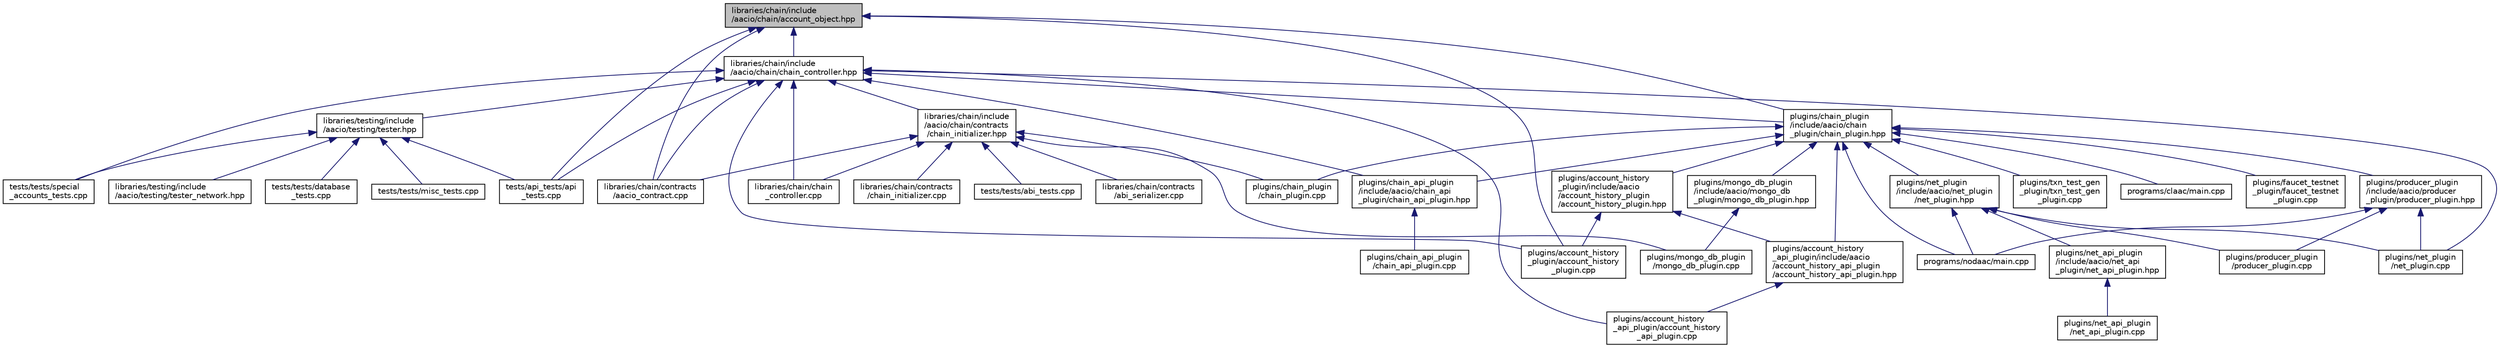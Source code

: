 digraph "libraries/chain/include/aacio/chain/account_object.hpp"
{
  edge [fontname="Helvetica",fontsize="10",labelfontname="Helvetica",labelfontsize="10"];
  node [fontname="Helvetica",fontsize="10",shape=record];
  Node153 [label="libraries/chain/include\l/aacio/chain/account_object.hpp",height=0.2,width=0.4,color="black", fillcolor="grey75", style="filled", fontcolor="black"];
  Node153 -> Node154 [dir="back",color="midnightblue",fontsize="10",style="solid"];
  Node154 [label="libraries/chain/contracts\l/aacio_contract.cpp",height=0.2,width=0.4,color="black", fillcolor="white", style="filled",URL="$aacio__contract_8cpp.html"];
  Node153 -> Node155 [dir="back",color="midnightblue",fontsize="10",style="solid"];
  Node155 [label="libraries/chain/include\l/aacio/chain/chain_controller.hpp",height=0.2,width=0.4,color="black", fillcolor="white", style="filled",URL="$chain__controller_8hpp.html"];
  Node155 -> Node156 [dir="back",color="midnightblue",fontsize="10",style="solid"];
  Node156 [label="libraries/chain/chain\l_controller.cpp",height=0.2,width=0.4,color="black", fillcolor="white", style="filled",URL="$chain__controller_8cpp.html"];
  Node155 -> Node154 [dir="back",color="midnightblue",fontsize="10",style="solid"];
  Node155 -> Node157 [dir="back",color="midnightblue",fontsize="10",style="solid"];
  Node157 [label="libraries/chain/include\l/aacio/chain/contracts\l/chain_initializer.hpp",height=0.2,width=0.4,color="black", fillcolor="white", style="filled",URL="$chain__initializer_8hpp.html"];
  Node157 -> Node156 [dir="back",color="midnightblue",fontsize="10",style="solid"];
  Node157 -> Node154 [dir="back",color="midnightblue",fontsize="10",style="solid"];
  Node157 -> Node158 [dir="back",color="midnightblue",fontsize="10",style="solid"];
  Node158 [label="libraries/chain/contracts\l/abi_serializer.cpp",height=0.2,width=0.4,color="black", fillcolor="white", style="filled",URL="$abi__serializer_8cpp.html"];
  Node157 -> Node159 [dir="back",color="midnightblue",fontsize="10",style="solid"];
  Node159 [label="libraries/chain/contracts\l/chain_initializer.cpp",height=0.2,width=0.4,color="black", fillcolor="white", style="filled",URL="$chain__initializer_8cpp.html"];
  Node157 -> Node160 [dir="back",color="midnightblue",fontsize="10",style="solid"];
  Node160 [label="plugins/chain_plugin\l/chain_plugin.cpp",height=0.2,width=0.4,color="black", fillcolor="white", style="filled",URL="$chain__plugin_8cpp.html"];
  Node157 -> Node161 [dir="back",color="midnightblue",fontsize="10",style="solid"];
  Node161 [label="plugins/mongo_db_plugin\l/mongo_db_plugin.cpp",height=0.2,width=0.4,color="black", fillcolor="white", style="filled",URL="$mongo__db__plugin_8cpp.html"];
  Node157 -> Node162 [dir="back",color="midnightblue",fontsize="10",style="solid"];
  Node162 [label="tests/tests/abi_tests.cpp",height=0.2,width=0.4,color="black", fillcolor="white", style="filled",URL="$abi__tests_8cpp.html"];
  Node155 -> Node163 [dir="back",color="midnightblue",fontsize="10",style="solid"];
  Node163 [label="libraries/testing/include\l/aacio/testing/tester.hpp",height=0.2,width=0.4,color="black", fillcolor="white", style="filled",URL="$tester_8hpp_source.html"];
  Node163 -> Node164 [dir="back",color="midnightblue",fontsize="10",style="solid"];
  Node164 [label="libraries/testing/include\l/aacio/testing/tester_network.hpp",height=0.2,width=0.4,color="black", fillcolor="white", style="filled",URL="$tester__network_8hpp_source.html"];
  Node163 -> Node165 [dir="back",color="midnightblue",fontsize="10",style="solid"];
  Node165 [label="tests/api_tests/api\l_tests.cpp",height=0.2,width=0.4,color="black", fillcolor="white", style="filled",URL="$api__tests_8cpp.html"];
  Node163 -> Node166 [dir="back",color="midnightblue",fontsize="10",style="solid"];
  Node166 [label="tests/tests/database\l_tests.cpp",height=0.2,width=0.4,color="black", fillcolor="white", style="filled",URL="$database__tests_8cpp.html"];
  Node163 -> Node167 [dir="back",color="midnightblue",fontsize="10",style="solid"];
  Node167 [label="tests/tests/misc_tests.cpp",height=0.2,width=0.4,color="black", fillcolor="white", style="filled",URL="$misc__tests_8cpp.html"];
  Node163 -> Node168 [dir="back",color="midnightblue",fontsize="10",style="solid"];
  Node168 [label="tests/tests/special\l_accounts_tests.cpp",height=0.2,width=0.4,color="black", fillcolor="white", style="filled",URL="$special__accounts__tests_8cpp.html"];
  Node155 -> Node169 [dir="back",color="midnightblue",fontsize="10",style="solid"];
  Node169 [label="plugins/account_history\l_api_plugin/account_history\l_api_plugin.cpp",height=0.2,width=0.4,color="black", fillcolor="white", style="filled",URL="$account__history__api__plugin_8cpp.html"];
  Node155 -> Node170 [dir="back",color="midnightblue",fontsize="10",style="solid"];
  Node170 [label="plugins/account_history\l_plugin/account_history\l_plugin.cpp",height=0.2,width=0.4,color="black", fillcolor="white", style="filled",URL="$account__history__plugin_8cpp.html"];
  Node155 -> Node171 [dir="back",color="midnightblue",fontsize="10",style="solid"];
  Node171 [label="plugins/chain_api_plugin\l/include/aacio/chain_api\l_plugin/chain_api_plugin.hpp",height=0.2,width=0.4,color="black", fillcolor="white", style="filled",URL="$chain__api__plugin_8hpp.html"];
  Node171 -> Node172 [dir="back",color="midnightblue",fontsize="10",style="solid"];
  Node172 [label="plugins/chain_api_plugin\l/chain_api_plugin.cpp",height=0.2,width=0.4,color="black", fillcolor="white", style="filled",URL="$chain__api__plugin_8cpp.html"];
  Node155 -> Node173 [dir="back",color="midnightblue",fontsize="10",style="solid"];
  Node173 [label="plugins/chain_plugin\l/include/aacio/chain\l_plugin/chain_plugin.hpp",height=0.2,width=0.4,color="black", fillcolor="white", style="filled",URL="$chain__plugin_8hpp.html"];
  Node173 -> Node174 [dir="back",color="midnightblue",fontsize="10",style="solid"];
  Node174 [label="plugins/account_history\l_api_plugin/include/aacio\l/account_history_api_plugin\l/account_history_api_plugin.hpp",height=0.2,width=0.4,color="black", fillcolor="white", style="filled",URL="$account__history__api__plugin_8hpp.html"];
  Node174 -> Node169 [dir="back",color="midnightblue",fontsize="10",style="solid"];
  Node173 -> Node175 [dir="back",color="midnightblue",fontsize="10",style="solid"];
  Node175 [label="plugins/account_history\l_plugin/include/aacio\l/account_history_plugin\l/account_history_plugin.hpp",height=0.2,width=0.4,color="black", fillcolor="white", style="filled",URL="$account__history__plugin_8hpp.html"];
  Node175 -> Node174 [dir="back",color="midnightblue",fontsize="10",style="solid"];
  Node175 -> Node170 [dir="back",color="midnightblue",fontsize="10",style="solid"];
  Node173 -> Node171 [dir="back",color="midnightblue",fontsize="10",style="solid"];
  Node173 -> Node160 [dir="back",color="midnightblue",fontsize="10",style="solid"];
  Node173 -> Node176 [dir="back",color="midnightblue",fontsize="10",style="solid"];
  Node176 [label="plugins/faucet_testnet\l_plugin/faucet_testnet\l_plugin.cpp",height=0.2,width=0.4,color="black", fillcolor="white", style="filled",URL="$faucet__testnet__plugin_8cpp.html"];
  Node173 -> Node177 [dir="back",color="midnightblue",fontsize="10",style="solid"];
  Node177 [label="plugins/mongo_db_plugin\l/include/aacio/mongo_db\l_plugin/mongo_db_plugin.hpp",height=0.2,width=0.4,color="black", fillcolor="white", style="filled",URL="$mongo__db__plugin_8hpp.html"];
  Node177 -> Node161 [dir="back",color="midnightblue",fontsize="10",style="solid"];
  Node173 -> Node178 [dir="back",color="midnightblue",fontsize="10",style="solid"];
  Node178 [label="plugins/net_plugin\l/include/aacio/net_plugin\l/net_plugin.hpp",height=0.2,width=0.4,color="black", fillcolor="white", style="filled",URL="$net__plugin_8hpp.html"];
  Node178 -> Node179 [dir="back",color="midnightblue",fontsize="10",style="solid"];
  Node179 [label="plugins/net_api_plugin\l/include/aacio/net_api\l_plugin/net_api_plugin.hpp",height=0.2,width=0.4,color="black", fillcolor="white", style="filled",URL="$net__api__plugin_8hpp.html"];
  Node179 -> Node180 [dir="back",color="midnightblue",fontsize="10",style="solid"];
  Node180 [label="plugins/net_api_plugin\l/net_api_plugin.cpp",height=0.2,width=0.4,color="black", fillcolor="white", style="filled",URL="$net__api__plugin_8cpp.html"];
  Node178 -> Node181 [dir="back",color="midnightblue",fontsize="10",style="solid"];
  Node181 [label="plugins/net_plugin\l/net_plugin.cpp",height=0.2,width=0.4,color="black", fillcolor="white", style="filled",URL="$net__plugin_8cpp.html"];
  Node178 -> Node182 [dir="back",color="midnightblue",fontsize="10",style="solid"];
  Node182 [label="plugins/producer_plugin\l/producer_plugin.cpp",height=0.2,width=0.4,color="black", fillcolor="white", style="filled",URL="$producer__plugin_8cpp.html"];
  Node178 -> Node183 [dir="back",color="midnightblue",fontsize="10",style="solid"];
  Node183 [label="programs/nodaac/main.cpp",height=0.2,width=0.4,color="black", fillcolor="white", style="filled",URL="$programs_2nodaac_2main_8cpp.html"];
  Node173 -> Node184 [dir="back",color="midnightblue",fontsize="10",style="solid"];
  Node184 [label="plugins/producer_plugin\l/include/aacio/producer\l_plugin/producer_plugin.hpp",height=0.2,width=0.4,color="black", fillcolor="white", style="filled",URL="$producer__plugin_8hpp.html"];
  Node184 -> Node181 [dir="back",color="midnightblue",fontsize="10",style="solid"];
  Node184 -> Node182 [dir="back",color="midnightblue",fontsize="10",style="solid"];
  Node184 -> Node183 [dir="back",color="midnightblue",fontsize="10",style="solid"];
  Node173 -> Node185 [dir="back",color="midnightblue",fontsize="10",style="solid"];
  Node185 [label="plugins/txn_test_gen\l_plugin/txn_test_gen\l_plugin.cpp",height=0.2,width=0.4,color="black", fillcolor="white", style="filled",URL="$txn__test__gen__plugin_8cpp.html"];
  Node173 -> Node186 [dir="back",color="midnightblue",fontsize="10",style="solid"];
  Node186 [label="programs/claac/main.cpp",height=0.2,width=0.4,color="black", fillcolor="white", style="filled",URL="$programs_2claac_2main_8cpp.html"];
  Node173 -> Node183 [dir="back",color="midnightblue",fontsize="10",style="solid"];
  Node155 -> Node181 [dir="back",color="midnightblue",fontsize="10",style="solid"];
  Node155 -> Node165 [dir="back",color="midnightblue",fontsize="10",style="solid"];
  Node155 -> Node168 [dir="back",color="midnightblue",fontsize="10",style="solid"];
  Node153 -> Node170 [dir="back",color="midnightblue",fontsize="10",style="solid"];
  Node153 -> Node173 [dir="back",color="midnightblue",fontsize="10",style="solid"];
  Node153 -> Node165 [dir="back",color="midnightblue",fontsize="10",style="solid"];
}
